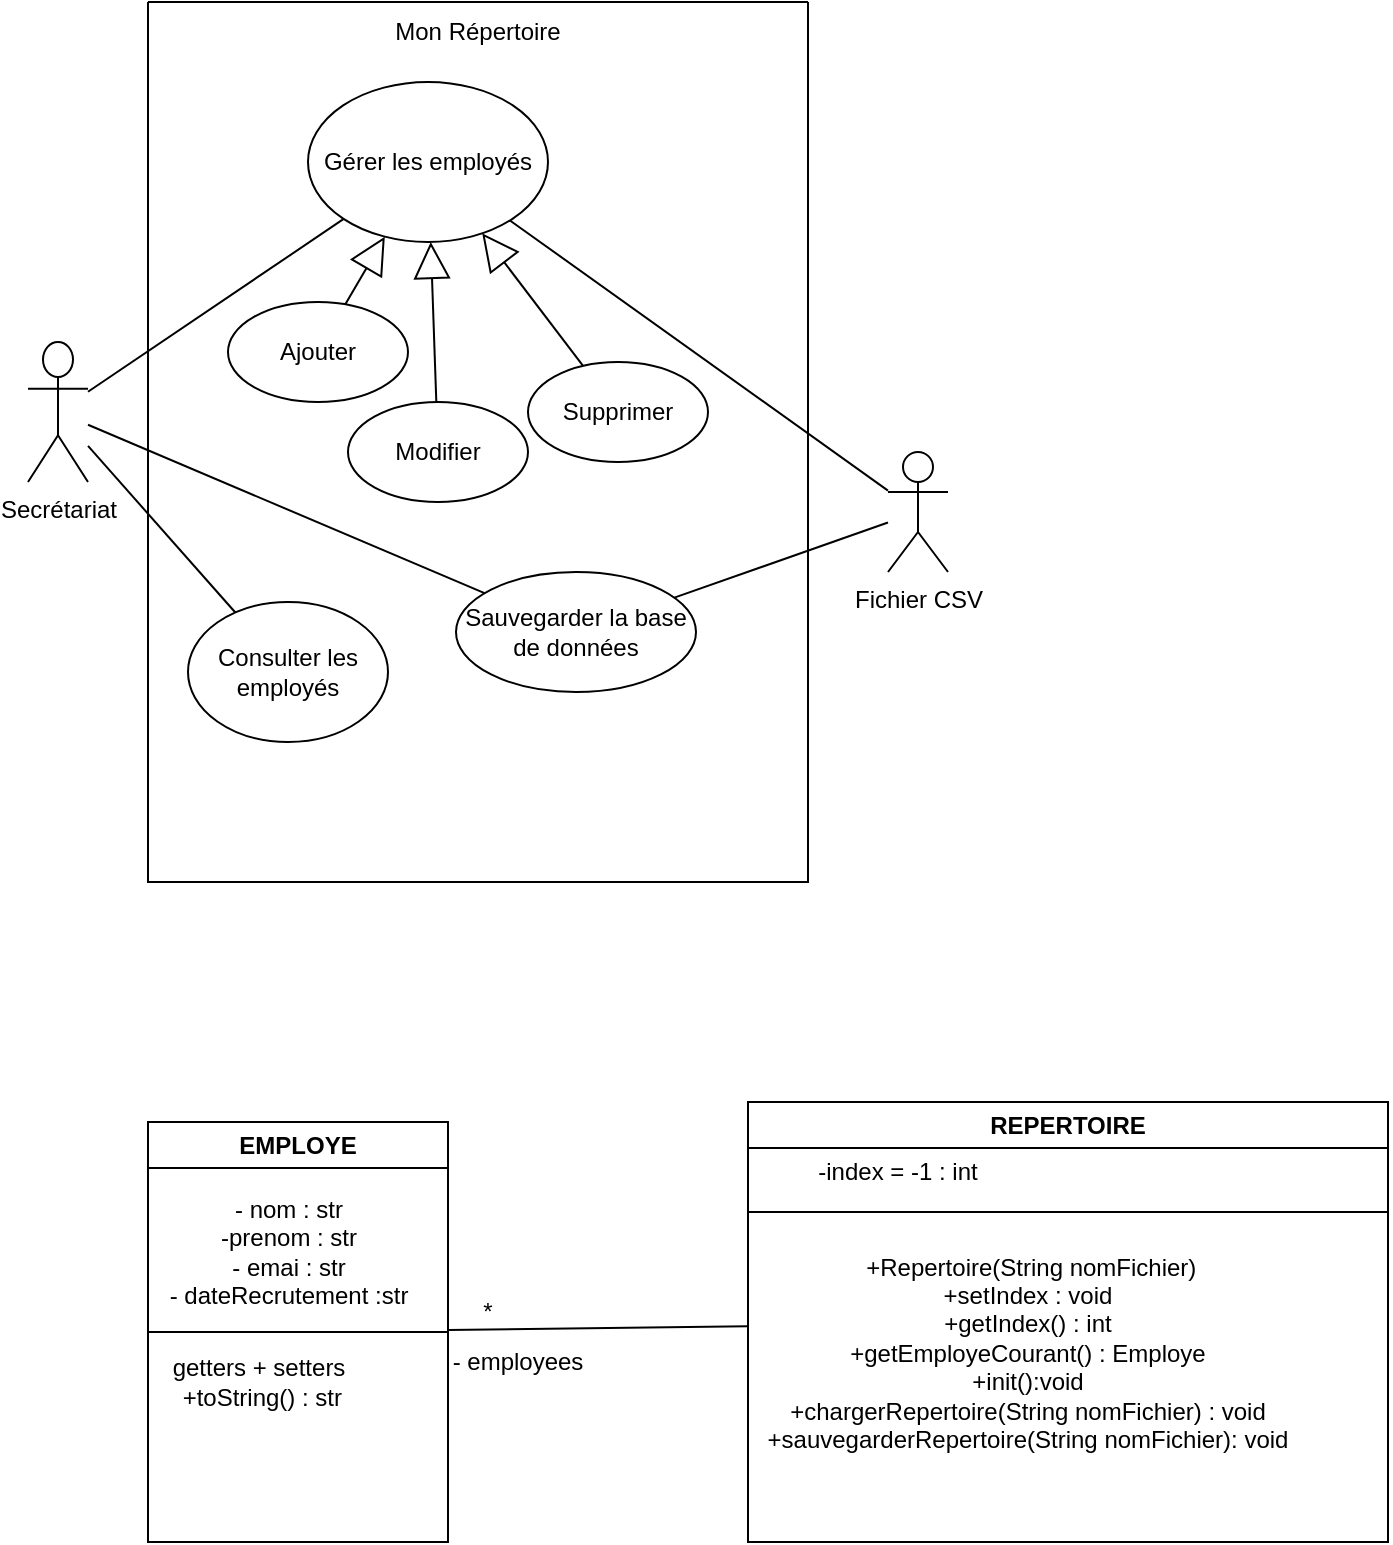 <mxfile version="24.7.17">
  <diagram name="Page-1" id="9_irHkov7iMGJqGyNlaQ">
    <mxGraphModel dx="2025" dy="1155" grid="1" gridSize="10" guides="1" tooltips="1" connect="1" arrows="1" fold="1" page="1" pageScale="1" pageWidth="827" pageHeight="1169" math="0" shadow="0">
      <root>
        <mxCell id="0" />
        <mxCell id="1" parent="0" />
        <mxCell id="lwRcffj-OO8m_lbc7pzH-3" value="" style="swimlane;startSize=0;" vertex="1" parent="1">
          <mxGeometry x="140" y="300" width="330" height="440" as="geometry" />
        </mxCell>
        <mxCell id="lwRcffj-OO8m_lbc7pzH-5" value="Gérer les employés " style="ellipse;whiteSpace=wrap;html=1;" vertex="1" parent="lwRcffj-OO8m_lbc7pzH-3">
          <mxGeometry x="80" y="40" width="120" height="80" as="geometry" />
        </mxCell>
        <mxCell id="lwRcffj-OO8m_lbc7pzH-6" value="Sauvegarder la base de données" style="ellipse;whiteSpace=wrap;html=1;" vertex="1" parent="lwRcffj-OO8m_lbc7pzH-3">
          <mxGeometry x="154" y="285" width="120" height="60" as="geometry" />
        </mxCell>
        <mxCell id="lwRcffj-OO8m_lbc7pzH-7" value="Consulter les employés " style="ellipse;whiteSpace=wrap;html=1;" vertex="1" parent="lwRcffj-OO8m_lbc7pzH-3">
          <mxGeometry x="20" y="300" width="100" height="70" as="geometry" />
        </mxCell>
        <mxCell id="lwRcffj-OO8m_lbc7pzH-11" value="Ajouter " style="ellipse;whiteSpace=wrap;html=1;" vertex="1" parent="lwRcffj-OO8m_lbc7pzH-3">
          <mxGeometry x="40" y="150" width="90" height="50" as="geometry" />
        </mxCell>
        <mxCell id="lwRcffj-OO8m_lbc7pzH-12" value="Modifier" style="ellipse;whiteSpace=wrap;html=1;" vertex="1" parent="lwRcffj-OO8m_lbc7pzH-3">
          <mxGeometry x="100" y="200" width="90" height="50" as="geometry" />
        </mxCell>
        <mxCell id="lwRcffj-OO8m_lbc7pzH-13" value="Supprimer" style="ellipse;whiteSpace=wrap;html=1;" vertex="1" parent="lwRcffj-OO8m_lbc7pzH-3">
          <mxGeometry x="190" y="180" width="90" height="50" as="geometry" />
        </mxCell>
        <mxCell id="lwRcffj-OO8m_lbc7pzH-15" value="" style="endArrow=block;endSize=16;endFill=0;html=1;rounded=0;" edge="1" parent="lwRcffj-OO8m_lbc7pzH-3" source="lwRcffj-OO8m_lbc7pzH-13" target="lwRcffj-OO8m_lbc7pzH-5">
          <mxGeometry width="160" relative="1" as="geometry">
            <mxPoint x="90" y="280" as="sourcePoint" />
            <mxPoint x="250" y="280" as="targetPoint" />
          </mxGeometry>
        </mxCell>
        <mxCell id="lwRcffj-OO8m_lbc7pzH-16" value="" style="endArrow=block;endSize=16;endFill=0;html=1;rounded=0;" edge="1" parent="lwRcffj-OO8m_lbc7pzH-3" source="lwRcffj-OO8m_lbc7pzH-12" target="lwRcffj-OO8m_lbc7pzH-5">
          <mxGeometry width="160" relative="1" as="geometry">
            <mxPoint x="90" y="280" as="sourcePoint" />
            <mxPoint x="250" y="280" as="targetPoint" />
          </mxGeometry>
        </mxCell>
        <mxCell id="lwRcffj-OO8m_lbc7pzH-17" value="" style="endArrow=block;endSize=16;endFill=0;html=1;rounded=0;" edge="1" parent="lwRcffj-OO8m_lbc7pzH-3" source="lwRcffj-OO8m_lbc7pzH-11" target="lwRcffj-OO8m_lbc7pzH-5">
          <mxGeometry width="160" relative="1" as="geometry">
            <mxPoint x="90" y="280" as="sourcePoint" />
            <mxPoint x="250" y="280" as="targetPoint" />
          </mxGeometry>
        </mxCell>
        <mxCell id="lwRcffj-OO8m_lbc7pzH-25" value="Mon Répertoire" style="text;html=1;align=center;verticalAlign=middle;whiteSpace=wrap;rounded=0;" vertex="1" parent="lwRcffj-OO8m_lbc7pzH-3">
          <mxGeometry x="100" width="130" height="30" as="geometry" />
        </mxCell>
        <mxCell id="lwRcffj-OO8m_lbc7pzH-4" value="Secrétariat" style="shape=umlActor;verticalLabelPosition=bottom;verticalAlign=top;html=1;outlineConnect=0;" vertex="1" parent="1">
          <mxGeometry x="80" y="470" width="30" height="70" as="geometry" />
        </mxCell>
        <mxCell id="lwRcffj-OO8m_lbc7pzH-8" value="" style="endArrow=none;html=1;rounded=0;" edge="1" parent="1" source="lwRcffj-OO8m_lbc7pzH-4" target="lwRcffj-OO8m_lbc7pzH-7">
          <mxGeometry width="50" height="50" relative="1" as="geometry">
            <mxPoint x="290" y="600" as="sourcePoint" />
            <mxPoint x="340" y="550" as="targetPoint" />
          </mxGeometry>
        </mxCell>
        <mxCell id="lwRcffj-OO8m_lbc7pzH-9" value="" style="endArrow=none;html=1;rounded=0;" edge="1" parent="1" source="lwRcffj-OO8m_lbc7pzH-4" target="lwRcffj-OO8m_lbc7pzH-6">
          <mxGeometry width="50" height="50" relative="1" as="geometry">
            <mxPoint x="290" y="600" as="sourcePoint" />
            <mxPoint x="340" y="550" as="targetPoint" />
          </mxGeometry>
        </mxCell>
        <mxCell id="lwRcffj-OO8m_lbc7pzH-10" value="" style="endArrow=none;html=1;rounded=0;" edge="1" parent="1" source="lwRcffj-OO8m_lbc7pzH-4" target="lwRcffj-OO8m_lbc7pzH-5">
          <mxGeometry width="50" height="50" relative="1" as="geometry">
            <mxPoint x="240" y="510" as="sourcePoint" />
            <mxPoint x="290" y="460" as="targetPoint" />
          </mxGeometry>
        </mxCell>
        <mxCell id="lwRcffj-OO8m_lbc7pzH-18" value="EMPLOYE" style="swimlane;whiteSpace=wrap;html=1;" vertex="1" parent="1">
          <mxGeometry x="140" y="860" width="150" height="210" as="geometry" />
        </mxCell>
        <mxCell id="lwRcffj-OO8m_lbc7pzH-28" value="&lt;div&gt;- nom : str&lt;br&gt;&lt;/div&gt;&lt;div&gt;-prenom : str&lt;br&gt;&lt;/div&gt;&lt;div&gt;- emai : str &lt;br&gt;&lt;/div&gt;&lt;div&gt;- dateRecrutement :str &lt;br&gt;&lt;/div&gt;" style="text;html=1;align=center;verticalAlign=middle;resizable=0;points=[];autosize=1;strokeColor=none;fillColor=none;" vertex="1" parent="lwRcffj-OO8m_lbc7pzH-18">
          <mxGeometry y="30" width="140" height="70" as="geometry" />
        </mxCell>
        <mxCell id="lwRcffj-OO8m_lbc7pzH-29" value="&lt;div&gt;getters + setters&lt;/div&gt;&lt;div&gt;&amp;nbsp;+toString() : str&lt;br&gt;&lt;/div&gt;" style="text;html=1;align=center;verticalAlign=middle;resizable=0;points=[];autosize=1;strokeColor=none;fillColor=none;" vertex="1" parent="lwRcffj-OO8m_lbc7pzH-18">
          <mxGeometry y="110" width="110" height="40" as="geometry" />
        </mxCell>
        <mxCell id="lwRcffj-OO8m_lbc7pzH-19" value="Fichier CSV" style="shape=umlActor;verticalLabelPosition=bottom;verticalAlign=top;html=1;outlineConnect=0;" vertex="1" parent="1">
          <mxGeometry x="510" y="525" width="30" height="60" as="geometry" />
        </mxCell>
        <mxCell id="lwRcffj-OO8m_lbc7pzH-20" value="" style="endArrow=none;html=1;rounded=0;" edge="1" parent="1" source="lwRcffj-OO8m_lbc7pzH-6" target="lwRcffj-OO8m_lbc7pzH-19">
          <mxGeometry width="50" height="50" relative="1" as="geometry">
            <mxPoint x="230" y="480" as="sourcePoint" />
            <mxPoint x="280" y="430" as="targetPoint" />
          </mxGeometry>
        </mxCell>
        <mxCell id="lwRcffj-OO8m_lbc7pzH-23" value="" style="endArrow=none;html=1;rounded=0;" edge="1" parent="1" source="lwRcffj-OO8m_lbc7pzH-5" target="lwRcffj-OO8m_lbc7pzH-19">
          <mxGeometry width="50" height="50" relative="1" as="geometry">
            <mxPoint x="290" y="400" as="sourcePoint" />
            <mxPoint x="340" y="350" as="targetPoint" />
          </mxGeometry>
        </mxCell>
        <mxCell id="lwRcffj-OO8m_lbc7pzH-24" value="REPERTOIRE " style="swimlane;whiteSpace=wrap;html=1;startSize=23;" vertex="1" parent="1">
          <mxGeometry x="440" y="850" width="320" height="220" as="geometry" />
        </mxCell>
        <mxCell id="lwRcffj-OO8m_lbc7pzH-30" value="&lt;div&gt;&lt;font style=&quot;font-size: 12px;&quot;&gt;&amp;nbsp;+Repertoire(String nomFichier)&lt;/font&gt;&lt;/div&gt;&lt;div&gt;&lt;font style=&quot;font-size: 12px;&quot;&gt;+setIndex : void&lt;/font&gt;&lt;/div&gt;&lt;div&gt;&lt;font style=&quot;font-size: 12px;&quot;&gt;+getIndex() : int&lt;br&gt;&lt;/font&gt;&lt;/div&gt;&lt;div&gt;&lt;font style=&quot;font-size: 12px;&quot;&gt;+getEmployeCourant() : Employe&lt;br&gt;&lt;/font&gt;&lt;/div&gt;&lt;div&gt;&lt;font style=&quot;font-size: 12px;&quot;&gt;+init():void&lt;br&gt;&lt;/font&gt;&lt;/div&gt;&lt;div&gt;&lt;font style=&quot;font-size: 12px;&quot;&gt;+chargerRepertoire(String nomFichier) : void&lt;br&gt;&lt;/font&gt;&lt;/div&gt;&lt;div&gt;&lt;font style=&quot;font-size: 12px;&quot;&gt;+sauvegarderRepertoire(String nomFichier): void&lt;br&gt;&lt;/font&gt;&lt;/div&gt;&lt;div&gt;&lt;font size=&quot;3&quot;&gt;&amp;nbsp;&lt;br&gt;&lt;/font&gt;&lt;/div&gt;" style="text;html=1;align=center;verticalAlign=middle;whiteSpace=wrap;rounded=0;" vertex="1" parent="lwRcffj-OO8m_lbc7pzH-24">
          <mxGeometry x="-20" y="60" width="320" height="150" as="geometry" />
        </mxCell>
        <mxCell id="lwRcffj-OO8m_lbc7pzH-36" value="-index = -1 : int " style="text;html=1;align=center;verticalAlign=middle;whiteSpace=wrap;rounded=0;" vertex="1" parent="lwRcffj-OO8m_lbc7pzH-24">
          <mxGeometry x="20" y="20" width="110" height="30" as="geometry" />
        </mxCell>
        <mxCell id="lwRcffj-OO8m_lbc7pzH-27" value="" style="endArrow=none;html=1;rounded=0;exitX=0;exitY=0.5;exitDx=0;exitDy=0;entryX=1;entryY=0.5;entryDx=0;entryDy=0;" edge="1" parent="1" source="lwRcffj-OO8m_lbc7pzH-18" target="lwRcffj-OO8m_lbc7pzH-18">
          <mxGeometry width="50" height="50" relative="1" as="geometry">
            <mxPoint x="240" y="1040" as="sourcePoint" />
            <mxPoint x="290" y="990" as="targetPoint" />
          </mxGeometry>
        </mxCell>
        <mxCell id="lwRcffj-OO8m_lbc7pzH-31" value="" style="endArrow=none;html=1;rounded=0;" edge="1" parent="1" source="lwRcffj-OO8m_lbc7pzH-18" target="lwRcffj-OO8m_lbc7pzH-24">
          <mxGeometry width="50" height="50" relative="1" as="geometry">
            <mxPoint x="440" y="970" as="sourcePoint" />
            <mxPoint x="490" y="920" as="targetPoint" />
          </mxGeometry>
        </mxCell>
        <mxCell id="lwRcffj-OO8m_lbc7pzH-32" value="- employees" style="text;html=1;align=center;verticalAlign=middle;whiteSpace=wrap;rounded=0;" vertex="1" parent="1">
          <mxGeometry x="290" y="970" width="70" height="20" as="geometry" />
        </mxCell>
        <mxCell id="lwRcffj-OO8m_lbc7pzH-34" value="*" style="text;html=1;align=center;verticalAlign=middle;whiteSpace=wrap;rounded=0;" vertex="1" parent="1">
          <mxGeometry x="280" y="940" width="60" height="30" as="geometry" />
        </mxCell>
        <mxCell id="lwRcffj-OO8m_lbc7pzH-35" value="" style="endArrow=none;html=1;rounded=0;exitX=0;exitY=0.25;exitDx=0;exitDy=0;entryX=1;entryY=0.25;entryDx=0;entryDy=0;" edge="1" parent="1" source="lwRcffj-OO8m_lbc7pzH-24" target="lwRcffj-OO8m_lbc7pzH-24">
          <mxGeometry width="50" height="50" relative="1" as="geometry">
            <mxPoint x="880" y="1130" as="sourcePoint" />
            <mxPoint x="930" y="1080" as="targetPoint" />
          </mxGeometry>
        </mxCell>
      </root>
    </mxGraphModel>
  </diagram>
</mxfile>
